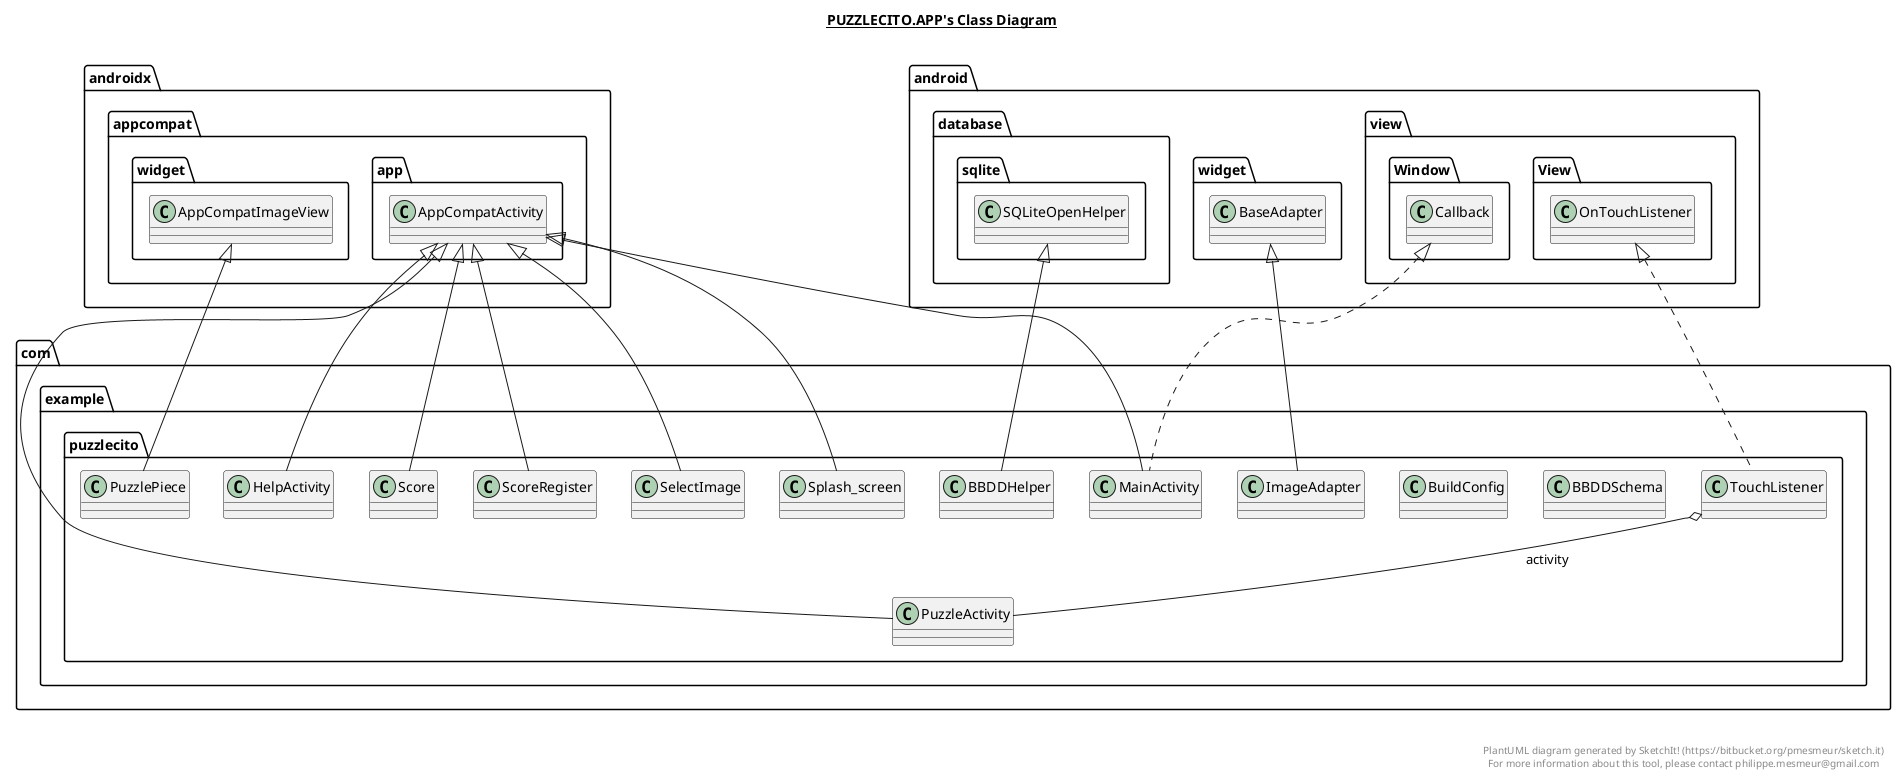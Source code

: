 @startuml

title __PUZZLECITO.APP's Class Diagram__\n

  namespace com.example.puzzlecito {
    class com.example.puzzlecito.BBDDHelper {
    }
  }
  

  namespace com.example.puzzlecito {
    class com.example.puzzlecito.BBDDSchema {
    }
  }
  

  namespace com.example.puzzlecito {
    class com.example.puzzlecito.BuildConfig {
    }
  }
  

  namespace com.example.puzzlecito {
    class com.example.puzzlecito.HelpActivity {
    }
  }
  

  namespace com.example.puzzlecito {
    class com.example.puzzlecito.ImageAdapter {
    }
  }
  

  namespace com.example.puzzlecito {
    class com.example.puzzlecito.MainActivity {
    }
  }
  

  namespace com.example.puzzlecito {
    class com.example.puzzlecito.PuzzleActivity {
    }
  }
  

  namespace com.example.puzzlecito {
    class com.example.puzzlecito.PuzzlePiece {
    }
  }
  

  namespace com.example.puzzlecito {
    class com.example.puzzlecito.Score {
    }
  }
  

  namespace com.example.puzzlecito {
    class com.example.puzzlecito.ScoreRegister {
    }
  }
  

  namespace com.example.puzzlecito {
    class com.example.puzzlecito.SelectImage {
    }
  }
  

  namespace com.example.puzzlecito {
    class com.example.puzzlecito.Splash_screen {
    }
  }
  

  namespace com.example.puzzlecito {
    class com.example.puzzlecito.TouchListener {
    }
  }
  

  com.example.puzzlecito.BBDDHelper -up-|> android.database.sqlite.SQLiteOpenHelper
  com.example.puzzlecito.HelpActivity -up-|> androidx.appcompat.app.AppCompatActivity
  com.example.puzzlecito.ImageAdapter -up-|> android.widget.BaseAdapter
  com.example.puzzlecito.MainActivity .up.|> android.view.Window.Callback
  com.example.puzzlecito.MainActivity -up-|> androidx.appcompat.app.AppCompatActivity
  com.example.puzzlecito.PuzzleActivity -up-|> androidx.appcompat.app.AppCompatActivity
  com.example.puzzlecito.PuzzlePiece -up-|> androidx.appcompat.widget.AppCompatImageView
  com.example.puzzlecito.Score -up-|> androidx.appcompat.app.AppCompatActivity
  com.example.puzzlecito.ScoreRegister -up-|> androidx.appcompat.app.AppCompatActivity
  com.example.puzzlecito.SelectImage -up-|> androidx.appcompat.app.AppCompatActivity
  com.example.puzzlecito.Splash_screen -up-|> androidx.appcompat.app.AppCompatActivity
  com.example.puzzlecito.TouchListener .up.|> android.view.View.OnTouchListener
  com.example.puzzlecito.TouchListener o-- com.example.puzzlecito.PuzzleActivity : activity


right footer


PlantUML diagram generated by SketchIt! (https://bitbucket.org/pmesmeur/sketch.it)
For more information about this tool, please contact philippe.mesmeur@gmail.com
endfooter

@enduml
